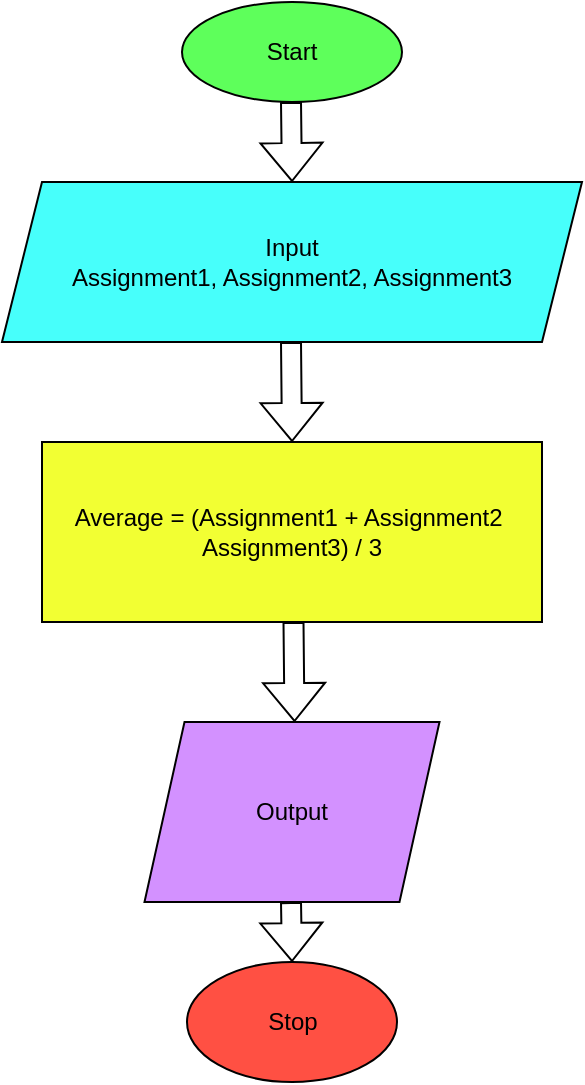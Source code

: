 <mxfile version="26.1.0">
  <diagram name="Page-1" id="HKKf5HRINP2vO2V-6ERy">
    <mxGraphModel dx="1353" dy="576" grid="1" gridSize="10" guides="1" tooltips="1" connect="1" arrows="1" fold="1" page="1" pageScale="1" pageWidth="850" pageHeight="1100" math="0" shadow="0">
      <root>
        <mxCell id="0" />
        <mxCell id="1" parent="0" />
        <mxCell id="KHIfVMnyjgvf3O8pkYBD-1" value="Start" style="ellipse;whiteSpace=wrap;html=1;fillColor=light-dark(#5EFF5B,var(--ge-dark-color, #121212));" vertex="1" parent="1">
          <mxGeometry x="350" y="20" width="110" height="50" as="geometry" />
        </mxCell>
        <mxCell id="KHIfVMnyjgvf3O8pkYBD-2" value="Input&lt;div&gt;Assignment1, Assignment2, Assignment3&lt;/div&gt;" style="shape=parallelogram;perimeter=parallelogramPerimeter;whiteSpace=wrap;html=1;fixedSize=1;fillColor=light-dark(#47FFFB,var(--ge-dark-color, #121212));" vertex="1" parent="1">
          <mxGeometry x="260" y="110" width="290" height="80" as="geometry" />
        </mxCell>
        <mxCell id="KHIfVMnyjgvf3O8pkYBD-4" value="Average = (Assignment1 + Assignment2&amp;nbsp; Assignment3) / 3" style="rounded=0;whiteSpace=wrap;html=1;fillColor=light-dark(#F2FF33,var(--ge-dark-color, #121212));" vertex="1" parent="1">
          <mxGeometry x="280" y="240" width="250" height="90" as="geometry" />
        </mxCell>
        <mxCell id="KHIfVMnyjgvf3O8pkYBD-5" value="Output" style="shape=parallelogram;perimeter=parallelogramPerimeter;whiteSpace=wrap;html=1;fixedSize=1;fillColor=light-dark(#D391FF,var(--ge-dark-color, #121212));" vertex="1" parent="1">
          <mxGeometry x="331.25" y="380" width="147.5" height="90" as="geometry" />
        </mxCell>
        <mxCell id="KHIfVMnyjgvf3O8pkYBD-6" value="Stop" style="ellipse;whiteSpace=wrap;html=1;fillColor=light-dark(#FF5043,var(--ge-dark-color, #121212));" vertex="1" parent="1">
          <mxGeometry x="352.5" y="500" width="105" height="60" as="geometry" />
        </mxCell>
        <mxCell id="KHIfVMnyjgvf3O8pkYBD-7" value="" style="shape=flexArrow;endArrow=classic;html=1;rounded=0;entryX=0.5;entryY=0;entryDx=0;entryDy=0;" edge="1" parent="1" target="KHIfVMnyjgvf3O8pkYBD-2">
          <mxGeometry width="50" height="50" relative="1" as="geometry">
            <mxPoint x="404.5" y="70" as="sourcePoint" />
            <mxPoint x="410" y="140" as="targetPoint" />
          </mxGeometry>
        </mxCell>
        <mxCell id="KHIfVMnyjgvf3O8pkYBD-8" value="" style="shape=flexArrow;endArrow=classic;html=1;rounded=0;entryX=0.5;entryY=0;entryDx=0;entryDy=0;" edge="1" parent="1" target="KHIfVMnyjgvf3O8pkYBD-4">
          <mxGeometry width="50" height="50" relative="1" as="geometry">
            <mxPoint x="404.5" y="190" as="sourcePoint" />
            <mxPoint x="405" y="230" as="targetPoint" />
          </mxGeometry>
        </mxCell>
        <mxCell id="KHIfVMnyjgvf3O8pkYBD-9" value="" style="shape=flexArrow;endArrow=classic;html=1;rounded=0;entryX=0.5;entryY=0;entryDx=0;entryDy=0;" edge="1" parent="1">
          <mxGeometry width="50" height="50" relative="1" as="geometry">
            <mxPoint x="405.75" y="330" as="sourcePoint" />
            <mxPoint x="406.25" y="380" as="targetPoint" />
          </mxGeometry>
        </mxCell>
        <mxCell id="KHIfVMnyjgvf3O8pkYBD-10" value="" style="shape=flexArrow;endArrow=classic;html=1;rounded=0;" edge="1" parent="1">
          <mxGeometry width="50" height="50" relative="1" as="geometry">
            <mxPoint x="404.5" y="470" as="sourcePoint" />
            <mxPoint x="405" y="500" as="targetPoint" />
          </mxGeometry>
        </mxCell>
      </root>
    </mxGraphModel>
  </diagram>
</mxfile>

